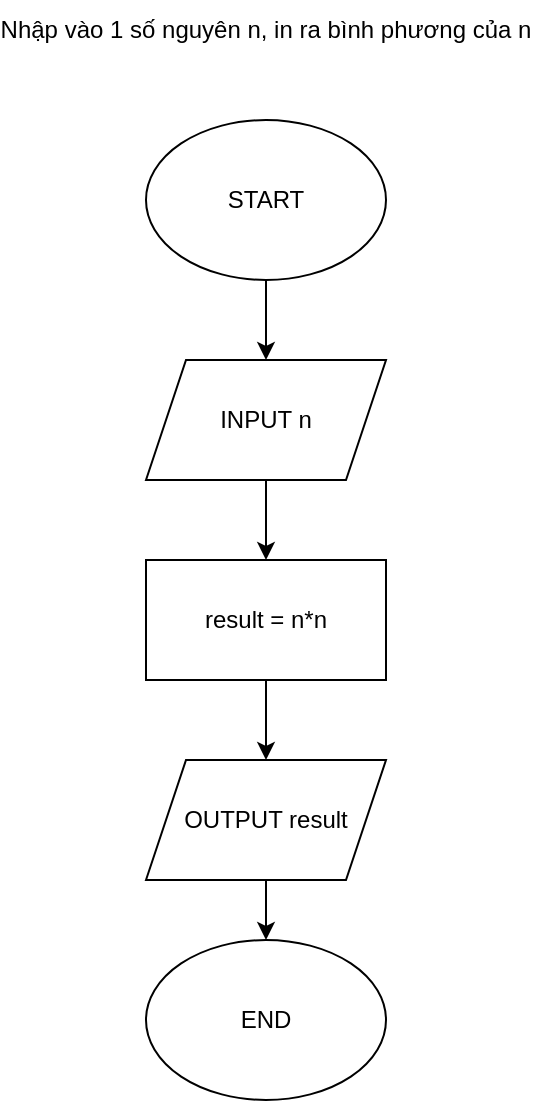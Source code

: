 <mxfile version="24.3.1" type="device" pages="2">
  <diagram name="Trang-1" id="ItDyWzUYPclgY7fC0HL_">
    <mxGraphModel dx="1466" dy="658" grid="1" gridSize="10" guides="1" tooltips="1" connect="1" arrows="1" fold="1" page="1" pageScale="1" pageWidth="827" pageHeight="1169" math="0" shadow="0">
      <root>
        <mxCell id="0" />
        <mxCell id="1" parent="0" />
        <mxCell id="Qg1xLCZv4WdGo1XyeDYa-3" value="&lt;span style=&quot;text-wrap: nowrap;&quot;&gt;Nhập vào 1 số nguyên n, in ra bình phương của n&lt;/span&gt;" style="text;html=1;align=center;verticalAlign=middle;whiteSpace=wrap;rounded=0;" vertex="1" parent="1">
          <mxGeometry x="330" y="20" width="60" height="30" as="geometry" />
        </mxCell>
        <mxCell id="YFhJPpaUMN8Xlp2QYYdG-4" value="" style="edgeStyle=orthogonalEdgeStyle;rounded=0;orthogonalLoop=1;jettySize=auto;html=1;" edge="1" parent="1" source="Qg1xLCZv4WdGo1XyeDYa-4" target="hUHWAihPGgJDbmDWPLsX-1">
          <mxGeometry relative="1" as="geometry" />
        </mxCell>
        <mxCell id="Qg1xLCZv4WdGo1XyeDYa-4" value="START" style="ellipse;whiteSpace=wrap;html=1;" vertex="1" parent="1">
          <mxGeometry x="300" y="80" width="120" height="80" as="geometry" />
        </mxCell>
        <mxCell id="YFhJPpaUMN8Xlp2QYYdG-5" value="" style="edgeStyle=orthogonalEdgeStyle;rounded=0;orthogonalLoop=1;jettySize=auto;html=1;" edge="1" parent="1" source="hUHWAihPGgJDbmDWPLsX-1" target="YFhJPpaUMN8Xlp2QYYdG-1">
          <mxGeometry relative="1" as="geometry" />
        </mxCell>
        <mxCell id="hUHWAihPGgJDbmDWPLsX-1" value="INPUT n" style="shape=parallelogram;perimeter=parallelogramPerimeter;whiteSpace=wrap;html=1;fixedSize=1;" vertex="1" parent="1">
          <mxGeometry x="300" y="200" width="120" height="60" as="geometry" />
        </mxCell>
        <mxCell id="YFhJPpaUMN8Xlp2QYYdG-6" value="" style="edgeStyle=orthogonalEdgeStyle;rounded=0;orthogonalLoop=1;jettySize=auto;html=1;" edge="1" parent="1" source="YFhJPpaUMN8Xlp2QYYdG-1" target="YFhJPpaUMN8Xlp2QYYdG-2">
          <mxGeometry relative="1" as="geometry" />
        </mxCell>
        <mxCell id="YFhJPpaUMN8Xlp2QYYdG-1" value="result = n*n" style="rounded=0;whiteSpace=wrap;html=1;" vertex="1" parent="1">
          <mxGeometry x="300" y="300" width="120" height="60" as="geometry" />
        </mxCell>
        <mxCell id="YFhJPpaUMN8Xlp2QYYdG-7" value="" style="edgeStyle=orthogonalEdgeStyle;rounded=0;orthogonalLoop=1;jettySize=auto;html=1;" edge="1" parent="1" source="YFhJPpaUMN8Xlp2QYYdG-2" target="YFhJPpaUMN8Xlp2QYYdG-3">
          <mxGeometry relative="1" as="geometry" />
        </mxCell>
        <mxCell id="YFhJPpaUMN8Xlp2QYYdG-2" value="OUTPUT result" style="shape=parallelogram;perimeter=parallelogramPerimeter;whiteSpace=wrap;html=1;fixedSize=1;" vertex="1" parent="1">
          <mxGeometry x="300" y="400" width="120" height="60" as="geometry" />
        </mxCell>
        <mxCell id="YFhJPpaUMN8Xlp2QYYdG-3" value="END" style="ellipse;whiteSpace=wrap;html=1;" vertex="1" parent="1">
          <mxGeometry x="300" y="490" width="120" height="80" as="geometry" />
        </mxCell>
      </root>
    </mxGraphModel>
  </diagram>
  <diagram id="g448X3X3E1js743yxQW3" name="Trang-2">
    <mxGraphModel dx="1466" dy="658" grid="1" gridSize="10" guides="1" tooltips="1" connect="1" arrows="1" fold="1" page="1" pageScale="1" pageWidth="827" pageHeight="1169" math="0" shadow="0">
      <root>
        <mxCell id="0" />
        <mxCell id="1" parent="0" />
        <mxCell id="i6dpSSWZPFmzR2qWGKIX-1" value="NHẬP VÀO CHIỀU DÀI, CHIỀU RỘNG CỦA HCN. IN RA CHU VI, DIỆN TÍCH CỦA HCN" style="text;html=1;align=center;verticalAlign=middle;whiteSpace=wrap;rounded=0;" vertex="1" parent="1">
          <mxGeometry x="124" y="10" width="580" height="30" as="geometry" />
        </mxCell>
        <mxCell id="oxSgChcdmXIhEvY0OP1V-6" value="" style="edgeStyle=orthogonalEdgeStyle;rounded=0;orthogonalLoop=1;jettySize=auto;html=1;" edge="1" parent="1" source="oxSgChcdmXIhEvY0OP1V-1" target="oxSgChcdmXIhEvY0OP1V-2">
          <mxGeometry relative="1" as="geometry" />
        </mxCell>
        <mxCell id="oxSgChcdmXIhEvY0OP1V-1" value="START" style="ellipse;whiteSpace=wrap;html=1;" vertex="1" parent="1">
          <mxGeometry x="277.5" y="80" width="170" height="80" as="geometry" />
        </mxCell>
        <mxCell id="oxSgChcdmXIhEvY0OP1V-7" value="" style="edgeStyle=orthogonalEdgeStyle;rounded=0;orthogonalLoop=1;jettySize=auto;html=1;" edge="1" parent="1" source="oxSgChcdmXIhEvY0OP1V-2" target="oxSgChcdmXIhEvY0OP1V-3">
          <mxGeometry relative="1" as="geometry" />
        </mxCell>
        <mxCell id="oxSgChcdmXIhEvY0OP1V-2" value="INPUT&amp;nbsp; &amp;nbsp;chiều dài = a&amp;nbsp;&lt;div&gt;&lt;span style=&quot;white-space: pre;&quot;&gt;&#x9;&lt;span style=&quot;white-space: pre;&quot;&gt;&#x9;&lt;/span&gt;&lt;/span&gt;chiều rộng = b&lt;/div&gt;" style="shape=parallelogram;perimeter=parallelogramPerimeter;whiteSpace=wrap;html=1;fixedSize=1;" vertex="1" parent="1">
          <mxGeometry x="265" y="200" width="195" height="50" as="geometry" />
        </mxCell>
        <mxCell id="oxSgChcdmXIhEvY0OP1V-8" value="" style="edgeStyle=orthogonalEdgeStyle;rounded=0;orthogonalLoop=1;jettySize=auto;html=1;" edge="1" parent="1" source="oxSgChcdmXIhEvY0OP1V-3" target="oxSgChcdmXIhEvY0OP1V-4">
          <mxGeometry relative="1" as="geometry" />
        </mxCell>
        <mxCell id="oxSgChcdmXIhEvY0OP1V-3" value="chuvi = (a + b)*2&lt;div&gt;dientich = a*b&lt;/div&gt;" style="rounded=0;whiteSpace=wrap;html=1;" vertex="1" parent="1">
          <mxGeometry x="265" y="290" width="195" height="60" as="geometry" />
        </mxCell>
        <mxCell id="oxSgChcdmXIhEvY0OP1V-9" value="" style="edgeStyle=orthogonalEdgeStyle;rounded=0;orthogonalLoop=1;jettySize=auto;html=1;" edge="1" parent="1" source="oxSgChcdmXIhEvY0OP1V-4" target="oxSgChcdmXIhEvY0OP1V-5">
          <mxGeometry relative="1" as="geometry" />
        </mxCell>
        <mxCell id="oxSgChcdmXIhEvY0OP1V-4" value="OUTPUT chuvi, dientich" style="shape=parallelogram;perimeter=parallelogramPerimeter;whiteSpace=wrap;html=1;fixedSize=1;" vertex="1" parent="1">
          <mxGeometry x="265" y="380" width="196" height="50" as="geometry" />
        </mxCell>
        <mxCell id="oxSgChcdmXIhEvY0OP1V-5" value="END" style="ellipse;whiteSpace=wrap;html=1;" vertex="1" parent="1">
          <mxGeometry x="277.5" y="470" width="170" height="60" as="geometry" />
        </mxCell>
      </root>
    </mxGraphModel>
  </diagram>
</mxfile>
